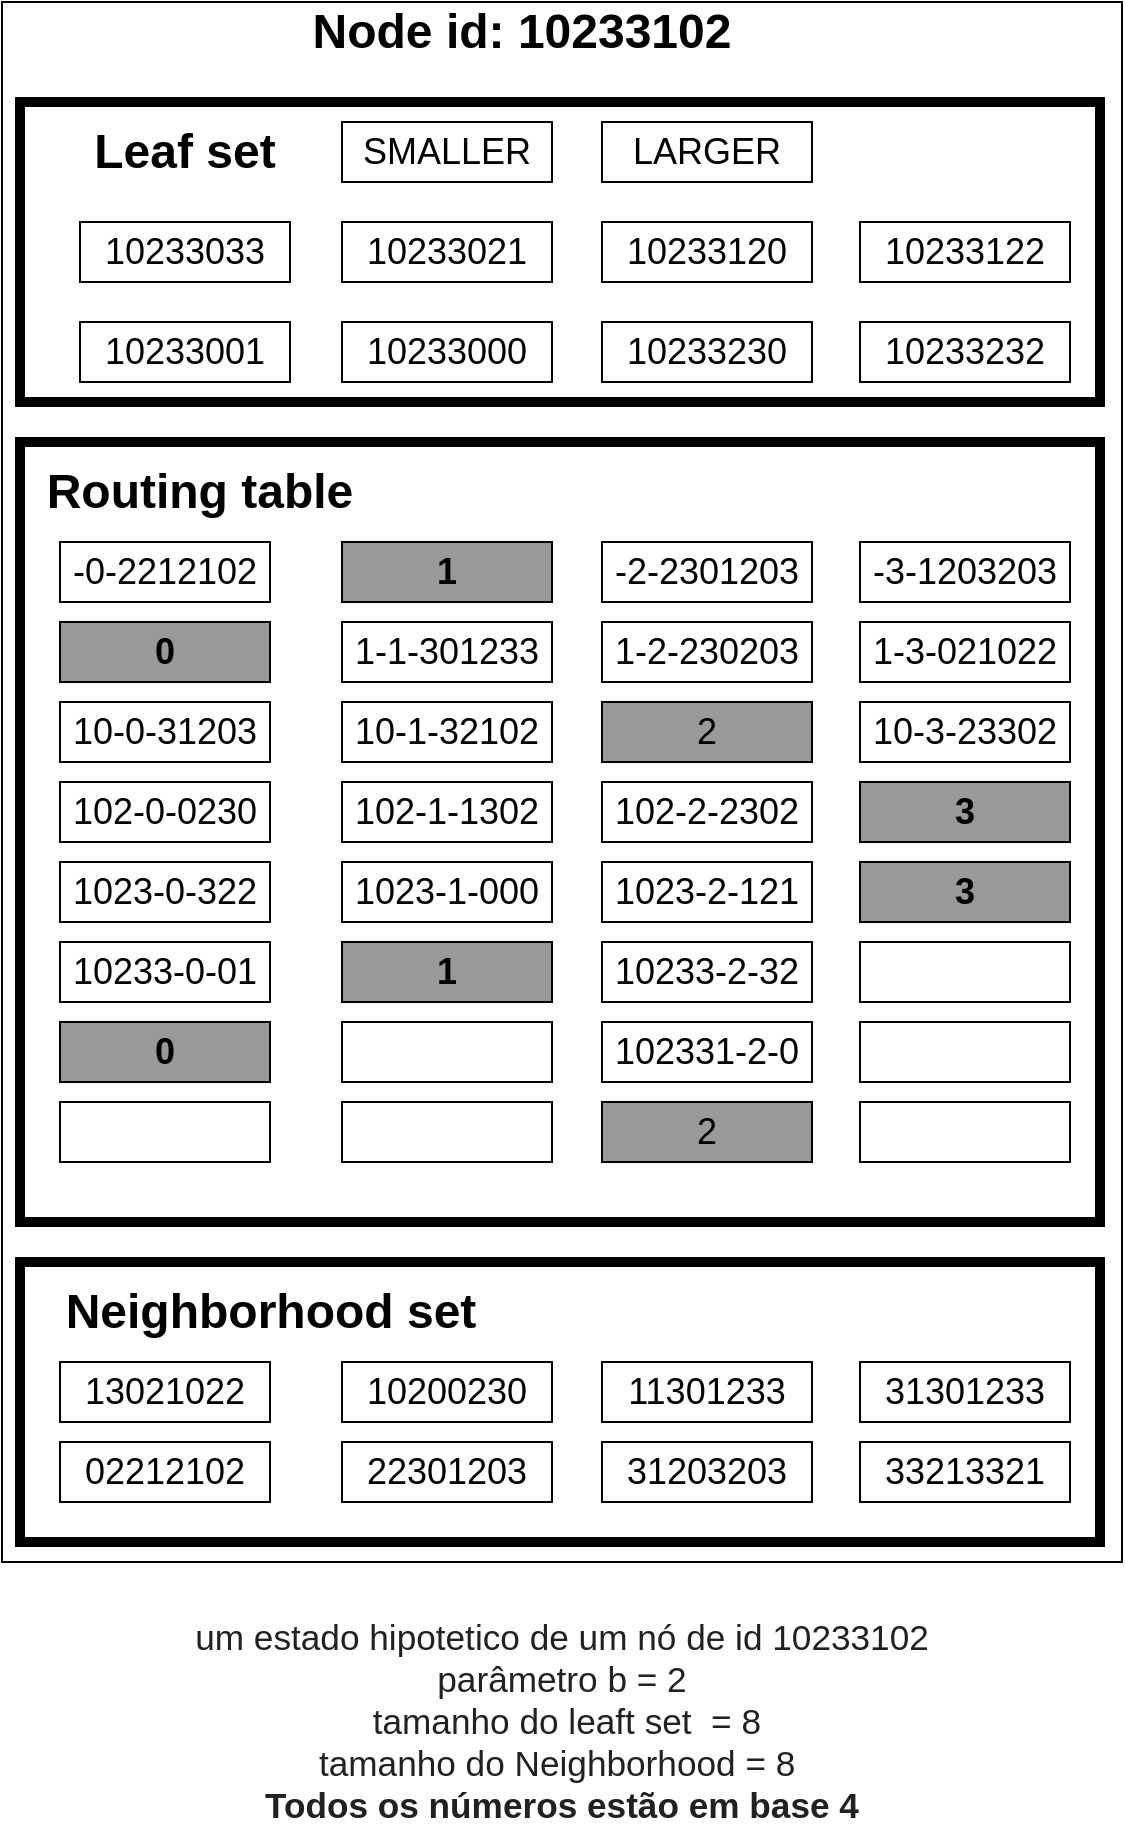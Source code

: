 <mxfile version="15.4.0" type="device"><diagram id="WbRtSMDeOLwICepsNCNv" name="Page-1"><mxGraphModel dx="1422" dy="844" grid="1" gridSize="10" guides="1" tooltips="1" connect="1" arrows="1" fold="1" page="1" pageScale="1" pageWidth="850" pageHeight="1100" math="0" shadow="0"><root><mxCell id="0"/><mxCell id="1" parent="0"/><mxCell id="XRI4blB2pa5q807FxIOH-1" value="" style="whiteSpace=wrap;html=1;recursiveResize=1;resizeHeight=1;resizeWidth=1;" parent="1" vertex="1"><mxGeometry x="100" y="170" width="560" height="780" as="geometry"/></mxCell><mxCell id="XRI4blB2pa5q807FxIOH-2" value="&lt;font style=&quot;font-size: 24px&quot;&gt;&lt;b&gt;Node id:&amp;nbsp;10233102&lt;/b&gt;&lt;/font&gt;" style="text;html=1;strokeColor=none;fillColor=none;align=center;verticalAlign=middle;whiteSpace=wrap;rounded=0;" parent="1" vertex="1"><mxGeometry x="170" y="170" width="380" height="30" as="geometry"/></mxCell><mxCell id="XRI4blB2pa5q807FxIOH-3" value="" style="rounded=0;whiteSpace=wrap;html=1;strokeWidth=5;" parent="1" vertex="1"><mxGeometry x="109" y="220" width="540" height="150" as="geometry"/></mxCell><mxCell id="XRI4blB2pa5q807FxIOH-4" value="&lt;font style=&quot;font-size: 24px&quot;&gt;&lt;b&gt;Leaf set&lt;/b&gt;&lt;/font&gt;" style="text;html=1;strokeColor=none;fillColor=none;align=center;verticalAlign=middle;whiteSpace=wrap;rounded=0;" parent="1" vertex="1"><mxGeometry x="129" y="230" width="125" height="30" as="geometry"/></mxCell><mxCell id="XRI4blB2pa5q807FxIOH-7" value="&lt;font style=&quot;font-size: 18px&quot;&gt;SMALLER&lt;/font&gt;" style="rounded=0;whiteSpace=wrap;html=1;" parent="1" vertex="1"><mxGeometry x="270" y="230" width="105" height="30" as="geometry"/></mxCell><mxCell id="XRI4blB2pa5q807FxIOH-8" value="&lt;font style=&quot;font-size: 18px&quot;&gt;10233033&lt;/font&gt;" style="rounded=0;whiteSpace=wrap;html=1;" parent="1" vertex="1"><mxGeometry x="139" y="280" width="105" height="30" as="geometry"/></mxCell><mxCell id="XRI4blB2pa5q807FxIOH-9" value="&lt;font style=&quot;font-size: 18px&quot;&gt;10233001&lt;/font&gt;" style="rounded=0;whiteSpace=wrap;html=1;" parent="1" vertex="1"><mxGeometry x="139" y="330" width="105" height="30" as="geometry"/></mxCell><mxCell id="XRI4blB2pa5q807FxIOH-10" value="&lt;font style=&quot;font-size: 18px&quot;&gt;10233000&lt;/font&gt;" style="rounded=0;whiteSpace=wrap;html=1;" parent="1" vertex="1"><mxGeometry x="270" y="330" width="105" height="30" as="geometry"/></mxCell><mxCell id="XRI4blB2pa5q807FxIOH-11" value="&lt;font style=&quot;font-size: 18px&quot;&gt;10233021&lt;/font&gt;" style="rounded=0;whiteSpace=wrap;html=1;" parent="1" vertex="1"><mxGeometry x="270" y="280" width="105" height="30" as="geometry"/></mxCell><mxCell id="XRI4blB2pa5q807FxIOH-12" value="&lt;font style=&quot;font-size: 18px&quot;&gt;LARGER&lt;/font&gt;" style="rounded=0;whiteSpace=wrap;html=1;" parent="1" vertex="1"><mxGeometry x="400" y="230" width="105" height="30" as="geometry"/></mxCell><mxCell id="XRI4blB2pa5q807FxIOH-14" value="&lt;font style=&quot;font-size: 18px&quot;&gt;10233120&lt;/font&gt;" style="rounded=0;whiteSpace=wrap;html=1;" parent="1" vertex="1"><mxGeometry x="400" y="280" width="105" height="30" as="geometry"/></mxCell><mxCell id="XRI4blB2pa5q807FxIOH-15" value="&lt;font style=&quot;font-size: 18px&quot;&gt;10233230&lt;/font&gt;" style="rounded=0;whiteSpace=wrap;html=1;" parent="1" vertex="1"><mxGeometry x="400" y="330" width="105" height="30" as="geometry"/></mxCell><mxCell id="XRI4blB2pa5q807FxIOH-16" value="&lt;font style=&quot;font-size: 18px&quot;&gt;10233232&lt;/font&gt;" style="rounded=0;whiteSpace=wrap;html=1;" parent="1" vertex="1"><mxGeometry x="529" y="330" width="105" height="30" as="geometry"/></mxCell><mxCell id="XRI4blB2pa5q807FxIOH-17" value="&lt;font style=&quot;font-size: 18px&quot;&gt;10233122&lt;/font&gt;" style="rounded=0;whiteSpace=wrap;html=1;" parent="1" vertex="1"><mxGeometry x="529" y="280" width="105" height="30" as="geometry"/></mxCell><mxCell id="XRI4blB2pa5q807FxIOH-19" value="" style="rounded=0;whiteSpace=wrap;html=1;strokeWidth=5;" parent="1" vertex="1"><mxGeometry x="109" y="390" width="540" height="390" as="geometry"/></mxCell><mxCell id="XRI4blB2pa5q807FxIOH-20" value="&lt;span style=&quot;font-size: 24px&quot;&gt;&lt;b&gt;Routing table&lt;/b&gt;&lt;/span&gt;" style="text;html=1;strokeColor=none;fillColor=none;align=center;verticalAlign=middle;whiteSpace=wrap;rounded=0;" parent="1" vertex="1"><mxGeometry x="119" y="400" width="160" height="30" as="geometry"/></mxCell><mxCell id="XRI4blB2pa5q807FxIOH-21" value="&lt;font style=&quot;font-size: 18px&quot;&gt;-0-2212102&lt;/font&gt;" style="rounded=0;whiteSpace=wrap;html=1;" parent="1" vertex="1"><mxGeometry x="129" y="440" width="105" height="30" as="geometry"/></mxCell><mxCell id="XRI4blB2pa5q807FxIOH-22" value="&lt;font style=&quot;font-size: 18px&quot;&gt;&lt;b&gt;0&lt;/b&gt;&lt;/font&gt;" style="rounded=0;whiteSpace=wrap;html=1;fillColor=#999999;" parent="1" vertex="1"><mxGeometry x="129" y="480" width="105" height="30" as="geometry"/></mxCell><mxCell id="XRI4blB2pa5q807FxIOH-23" value="&lt;font style=&quot;font-size: 18px&quot;&gt;10-0-31203&lt;/font&gt;" style="rounded=0;whiteSpace=wrap;html=1;" parent="1" vertex="1"><mxGeometry x="129" y="520" width="105" height="30" as="geometry"/></mxCell><mxCell id="XRI4blB2pa5q807FxIOH-24" value="&lt;font style=&quot;font-size: 18px&quot;&gt;102-0-0230&lt;/font&gt;" style="rounded=0;whiteSpace=wrap;html=1;" parent="1" vertex="1"><mxGeometry x="129" y="560" width="105" height="30" as="geometry"/></mxCell><mxCell id="XRI4blB2pa5q807FxIOH-25" value="&lt;font style=&quot;font-size: 18px&quot;&gt;1023-0-322&lt;/font&gt;" style="rounded=0;whiteSpace=wrap;html=1;" parent="1" vertex="1"><mxGeometry x="129" y="600" width="105" height="30" as="geometry"/></mxCell><mxCell id="XRI4blB2pa5q807FxIOH-28" value="&lt;font style=&quot;font-size: 18px&quot;&gt;10233-0-01&lt;/font&gt;" style="rounded=0;whiteSpace=wrap;html=1;" parent="1" vertex="1"><mxGeometry x="129" y="640" width="105" height="30" as="geometry"/></mxCell><mxCell id="XRI4blB2pa5q807FxIOH-29" value="&lt;font style=&quot;font-size: 18px&quot;&gt;&lt;b&gt;0&lt;/b&gt;&lt;/font&gt;" style="rounded=0;whiteSpace=wrap;html=1;fillColor=#999999;" parent="1" vertex="1"><mxGeometry x="129" y="680" width="105" height="30" as="geometry"/></mxCell><mxCell id="XRI4blB2pa5q807FxIOH-30" value="" style="rounded=0;whiteSpace=wrap;html=1;" parent="1" vertex="1"><mxGeometry x="129" y="720" width="105" height="30" as="geometry"/></mxCell><mxCell id="XRI4blB2pa5q807FxIOH-40" value="&lt;font style=&quot;font-size: 18px&quot;&gt;&lt;b&gt;1&lt;/b&gt;&lt;/font&gt;" style="rounded=0;whiteSpace=wrap;html=1;fillColor=#999999;" parent="1" vertex="1"><mxGeometry x="270" y="440" width="105" height="30" as="geometry"/></mxCell><mxCell id="XRI4blB2pa5q807FxIOH-41" value="&lt;font style=&quot;font-size: 18px&quot;&gt;1-1-301233&lt;/font&gt;" style="rounded=0;whiteSpace=wrap;html=1;" parent="1" vertex="1"><mxGeometry x="270" y="480" width="105" height="30" as="geometry"/></mxCell><mxCell id="XRI4blB2pa5q807FxIOH-42" value="&lt;font style=&quot;font-size: 18px&quot;&gt;10-1-32102&lt;/font&gt;" style="rounded=0;whiteSpace=wrap;html=1;" parent="1" vertex="1"><mxGeometry x="270" y="520" width="105" height="30" as="geometry"/></mxCell><mxCell id="XRI4blB2pa5q807FxIOH-43" value="&lt;font style=&quot;font-size: 18px&quot;&gt;102-1-1302&lt;/font&gt;" style="rounded=0;whiteSpace=wrap;html=1;" parent="1" vertex="1"><mxGeometry x="270" y="560" width="105" height="30" as="geometry"/></mxCell><mxCell id="XRI4blB2pa5q807FxIOH-44" value="&lt;font style=&quot;font-size: 18px&quot;&gt;1023-1-000&lt;/font&gt;" style="rounded=0;whiteSpace=wrap;html=1;" parent="1" vertex="1"><mxGeometry x="270" y="600" width="105" height="30" as="geometry"/></mxCell><mxCell id="XRI4blB2pa5q807FxIOH-45" value="&lt;font style=&quot;font-size: 18px&quot;&gt;&lt;b&gt;1&lt;/b&gt;&lt;/font&gt;" style="rounded=0;whiteSpace=wrap;html=1;fillColor=#999999;" parent="1" vertex="1"><mxGeometry x="270" y="640" width="105" height="30" as="geometry"/></mxCell><mxCell id="XRI4blB2pa5q807FxIOH-46" value="" style="rounded=0;whiteSpace=wrap;html=1;" parent="1" vertex="1"><mxGeometry x="270" y="680" width="105" height="30" as="geometry"/></mxCell><mxCell id="XRI4blB2pa5q807FxIOH-47" value="" style="rounded=0;whiteSpace=wrap;html=1;" parent="1" vertex="1"><mxGeometry x="270" y="720" width="105" height="30" as="geometry"/></mxCell><mxCell id="XRI4blB2pa5q807FxIOH-48" value="&lt;font style=&quot;font-size: 18px&quot;&gt;-2-2301203&lt;/font&gt;" style="rounded=0;whiteSpace=wrap;html=1;" parent="1" vertex="1"><mxGeometry x="400" y="440" width="105" height="30" as="geometry"/></mxCell><mxCell id="XRI4blB2pa5q807FxIOH-49" value="&lt;font style=&quot;font-size: 18px&quot;&gt;1-2-230203&lt;/font&gt;" style="rounded=0;whiteSpace=wrap;html=1;" parent="1" vertex="1"><mxGeometry x="400" y="480" width="105" height="30" as="geometry"/></mxCell><mxCell id="XRI4blB2pa5q807FxIOH-50" value="&lt;font style=&quot;font-size: 18px&quot;&gt;2&lt;/font&gt;" style="rounded=0;whiteSpace=wrap;html=1;fillColor=#999999;" parent="1" vertex="1"><mxGeometry x="400" y="520" width="105" height="30" as="geometry"/></mxCell><mxCell id="XRI4blB2pa5q807FxIOH-51" value="&lt;font style=&quot;font-size: 18px&quot;&gt;102-2-2302&lt;/font&gt;" style="rounded=0;whiteSpace=wrap;html=1;" parent="1" vertex="1"><mxGeometry x="400" y="560" width="105" height="30" as="geometry"/></mxCell><mxCell id="XRI4blB2pa5q807FxIOH-52" value="&lt;font style=&quot;font-size: 18px&quot;&gt;1023-2-121&lt;/font&gt;" style="rounded=0;whiteSpace=wrap;html=1;" parent="1" vertex="1"><mxGeometry x="400" y="600" width="105" height="30" as="geometry"/></mxCell><mxCell id="XRI4blB2pa5q807FxIOH-53" value="&lt;font style=&quot;font-size: 18px&quot;&gt;10233-2-32&lt;/font&gt;" style="rounded=0;whiteSpace=wrap;html=1;" parent="1" vertex="1"><mxGeometry x="400" y="640" width="105" height="30" as="geometry"/></mxCell><mxCell id="XRI4blB2pa5q807FxIOH-54" value="&lt;font style=&quot;font-size: 18px&quot;&gt;102331-2-0&lt;/font&gt;" style="rounded=0;whiteSpace=wrap;html=1;" parent="1" vertex="1"><mxGeometry x="400" y="680" width="105" height="30" as="geometry"/></mxCell><mxCell id="XRI4blB2pa5q807FxIOH-55" value="&lt;font style=&quot;font-size: 18px&quot;&gt;2&lt;/font&gt;" style="rounded=0;whiteSpace=wrap;html=1;fillColor=#999999;" parent="1" vertex="1"><mxGeometry x="400" y="720" width="105" height="30" as="geometry"/></mxCell><mxCell id="XRI4blB2pa5q807FxIOH-56" value="&lt;font style=&quot;font-size: 18px&quot;&gt;-3-1203203&lt;/font&gt;" style="rounded=0;whiteSpace=wrap;html=1;" parent="1" vertex="1"><mxGeometry x="529" y="440" width="105" height="30" as="geometry"/></mxCell><mxCell id="XRI4blB2pa5q807FxIOH-57" value="&lt;font style=&quot;font-size: 18px&quot;&gt;1-3-021022&lt;/font&gt;" style="rounded=0;whiteSpace=wrap;html=1;" parent="1" vertex="1"><mxGeometry x="529" y="480" width="105" height="30" as="geometry"/></mxCell><mxCell id="XRI4blB2pa5q807FxIOH-58" value="&lt;font style=&quot;font-size: 18px&quot;&gt;10-3-23302&lt;/font&gt;" style="rounded=0;whiteSpace=wrap;html=1;" parent="1" vertex="1"><mxGeometry x="529" y="520" width="105" height="30" as="geometry"/></mxCell><mxCell id="XRI4blB2pa5q807FxIOH-59" value="&lt;font style=&quot;font-size: 18px&quot;&gt;&lt;b&gt;3&lt;/b&gt;&lt;/font&gt;" style="rounded=0;whiteSpace=wrap;html=1;fillColor=#999999;" parent="1" vertex="1"><mxGeometry x="529" y="560" width="105" height="30" as="geometry"/></mxCell><mxCell id="XRI4blB2pa5q807FxIOH-60" value="&lt;font style=&quot;font-size: 18px&quot;&gt;&lt;b&gt;3&lt;/b&gt;&lt;/font&gt;" style="rounded=0;whiteSpace=wrap;html=1;fillColor=#999999;" parent="1" vertex="1"><mxGeometry x="529" y="600" width="105" height="30" as="geometry"/></mxCell><mxCell id="XRI4blB2pa5q807FxIOH-61" value="" style="rounded=0;whiteSpace=wrap;html=1;" parent="1" vertex="1"><mxGeometry x="529" y="640" width="105" height="30" as="geometry"/></mxCell><mxCell id="XRI4blB2pa5q807FxIOH-62" value="" style="rounded=0;whiteSpace=wrap;html=1;" parent="1" vertex="1"><mxGeometry x="529" y="680" width="105" height="30" as="geometry"/></mxCell><mxCell id="XRI4blB2pa5q807FxIOH-63" value="" style="rounded=0;whiteSpace=wrap;html=1;" parent="1" vertex="1"><mxGeometry x="529" y="720" width="105" height="30" as="geometry"/></mxCell><mxCell id="XRI4blB2pa5q807FxIOH-64" value="" style="rounded=0;whiteSpace=wrap;html=1;strokeWidth=5;" parent="1" vertex="1"><mxGeometry x="109" y="800" width="540" height="140" as="geometry"/></mxCell><mxCell id="XRI4blB2pa5q807FxIOH-65" value="&lt;span style=&quot;font-size: 24px&quot;&gt;&lt;b&gt;Neighborhood set&lt;/b&gt;&lt;/span&gt;" style="text;html=1;strokeColor=none;fillColor=none;align=center;verticalAlign=middle;whiteSpace=wrap;rounded=0;" parent="1" vertex="1"><mxGeometry x="119" y="810" width="231" height="30" as="geometry"/></mxCell><mxCell id="XRI4blB2pa5q807FxIOH-66" value="&lt;font style=&quot;font-size: 18px&quot;&gt;13021022&lt;/font&gt;" style="rounded=0;whiteSpace=wrap;html=1;" parent="1" vertex="1"><mxGeometry x="129" y="850" width="105" height="30" as="geometry"/></mxCell><mxCell id="XRI4blB2pa5q807FxIOH-67" value="&lt;font style=&quot;font-size: 18px&quot;&gt;02212102&lt;/font&gt;" style="rounded=0;whiteSpace=wrap;html=1;" parent="1" vertex="1"><mxGeometry x="129" y="890" width="105" height="30" as="geometry"/></mxCell><mxCell id="XRI4blB2pa5q807FxIOH-71" value="&lt;font style=&quot;font-size: 18px&quot;&gt;10200230&lt;/font&gt;" style="rounded=0;whiteSpace=wrap;html=1;" parent="1" vertex="1"><mxGeometry x="270" y="850" width="105" height="30" as="geometry"/></mxCell><mxCell id="XRI4blB2pa5q807FxIOH-72" value="&lt;font style=&quot;font-size: 18px&quot;&gt;22301203&lt;/font&gt;" style="rounded=0;whiteSpace=wrap;html=1;" parent="1" vertex="1"><mxGeometry x="270" y="890" width="105" height="30" as="geometry"/></mxCell><mxCell id="XRI4blB2pa5q807FxIOH-73" value="&lt;font style=&quot;font-size: 18px&quot;&gt;11301233&lt;/font&gt;" style="rounded=0;whiteSpace=wrap;html=1;" parent="1" vertex="1"><mxGeometry x="400" y="850" width="105" height="30" as="geometry"/></mxCell><mxCell id="XRI4blB2pa5q807FxIOH-74" value="&lt;font style=&quot;font-size: 18px&quot;&gt;31203203&lt;/font&gt;" style="rounded=0;whiteSpace=wrap;html=1;" parent="1" vertex="1"><mxGeometry x="400" y="890" width="105" height="30" as="geometry"/></mxCell><mxCell id="XRI4blB2pa5q807FxIOH-75" value="&lt;font style=&quot;font-size: 18px&quot;&gt;31301233&lt;/font&gt;" style="rounded=0;whiteSpace=wrap;html=1;" parent="1" vertex="1"><mxGeometry x="529" y="850" width="105" height="30" as="geometry"/></mxCell><mxCell id="XRI4blB2pa5q807FxIOH-76" value="&lt;font style=&quot;font-size: 18px&quot;&gt;33213321&lt;/font&gt;" style="rounded=0;whiteSpace=wrap;html=1;" parent="1" vertex="1"><mxGeometry x="529" y="890" width="105" height="30" as="geometry"/></mxCell><mxCell id="XRI4blB2pa5q807FxIOH-77" style="edgeStyle=orthogonalEdgeStyle;rounded=0;orthogonalLoop=1;jettySize=auto;html=1;exitX=0.5;exitY=1;exitDx=0;exitDy=0;" parent="1" source="XRI4blB2pa5q807FxIOH-1" target="XRI4blB2pa5q807FxIOH-1" edge="1"><mxGeometry relative="1" as="geometry"/></mxCell><mxCell id="XRI4blB2pa5q807FxIOH-79" value="&lt;span style=&quot;color: rgba(0 , 0 , 0 , 0.87) ; font-family: &amp;#34;roboto&amp;#34; , , &amp;#34;blinkmacsystemfont&amp;#34; , &amp;#34;helvetica&amp;#34; , &amp;#34;arial&amp;#34; , sans-serif ; font-size: 17.6px ; background-color: rgb(255 , 255 , 255)&quot;&gt;um estado hipotetico de um nó de&amp;nbsp;&lt;/span&gt;&lt;span class=&quot;arithmatex&quot; style=&quot;box-sizing: inherit ; color: rgba(0 , 0 , 0 , 0.87) ; font-family: &amp;#34;roboto&amp;#34; , , &amp;#34;blinkmacsystemfont&amp;#34; , &amp;#34;helvetica&amp;#34; , &amp;#34;arial&amp;#34; , sans-serif ; font-size: 17.6px ; background-color: rgb(255 , 255 , 255)&quot;&gt;id&lt;/span&gt;&lt;span style=&quot;background-color: rgb(255 , 255 , 255) ; font-size: 17.6px ; color: rgba(0 , 0 , 0 , 0.87)&quot;&gt;&amp;nbsp;10233102&lt;br&gt;parâmetro b = 2&lt;br&gt;&amp;nbsp;tamanho do leaft set&amp;nbsp; = 8&lt;br&gt;tamanho do Neighborhood = 8&amp;nbsp;&lt;br&gt;&lt;b&gt;Todos os números estão em base 4&lt;/b&gt;&lt;br&gt;&lt;/span&gt;" style="text;html=1;strokeColor=none;fillColor=none;align=center;verticalAlign=middle;whiteSpace=wrap;rounded=0;" parent="1" vertex="1"><mxGeometry x="110" y="970" width="540" height="120" as="geometry"/></mxCell></root></mxGraphModel></diagram></mxfile>